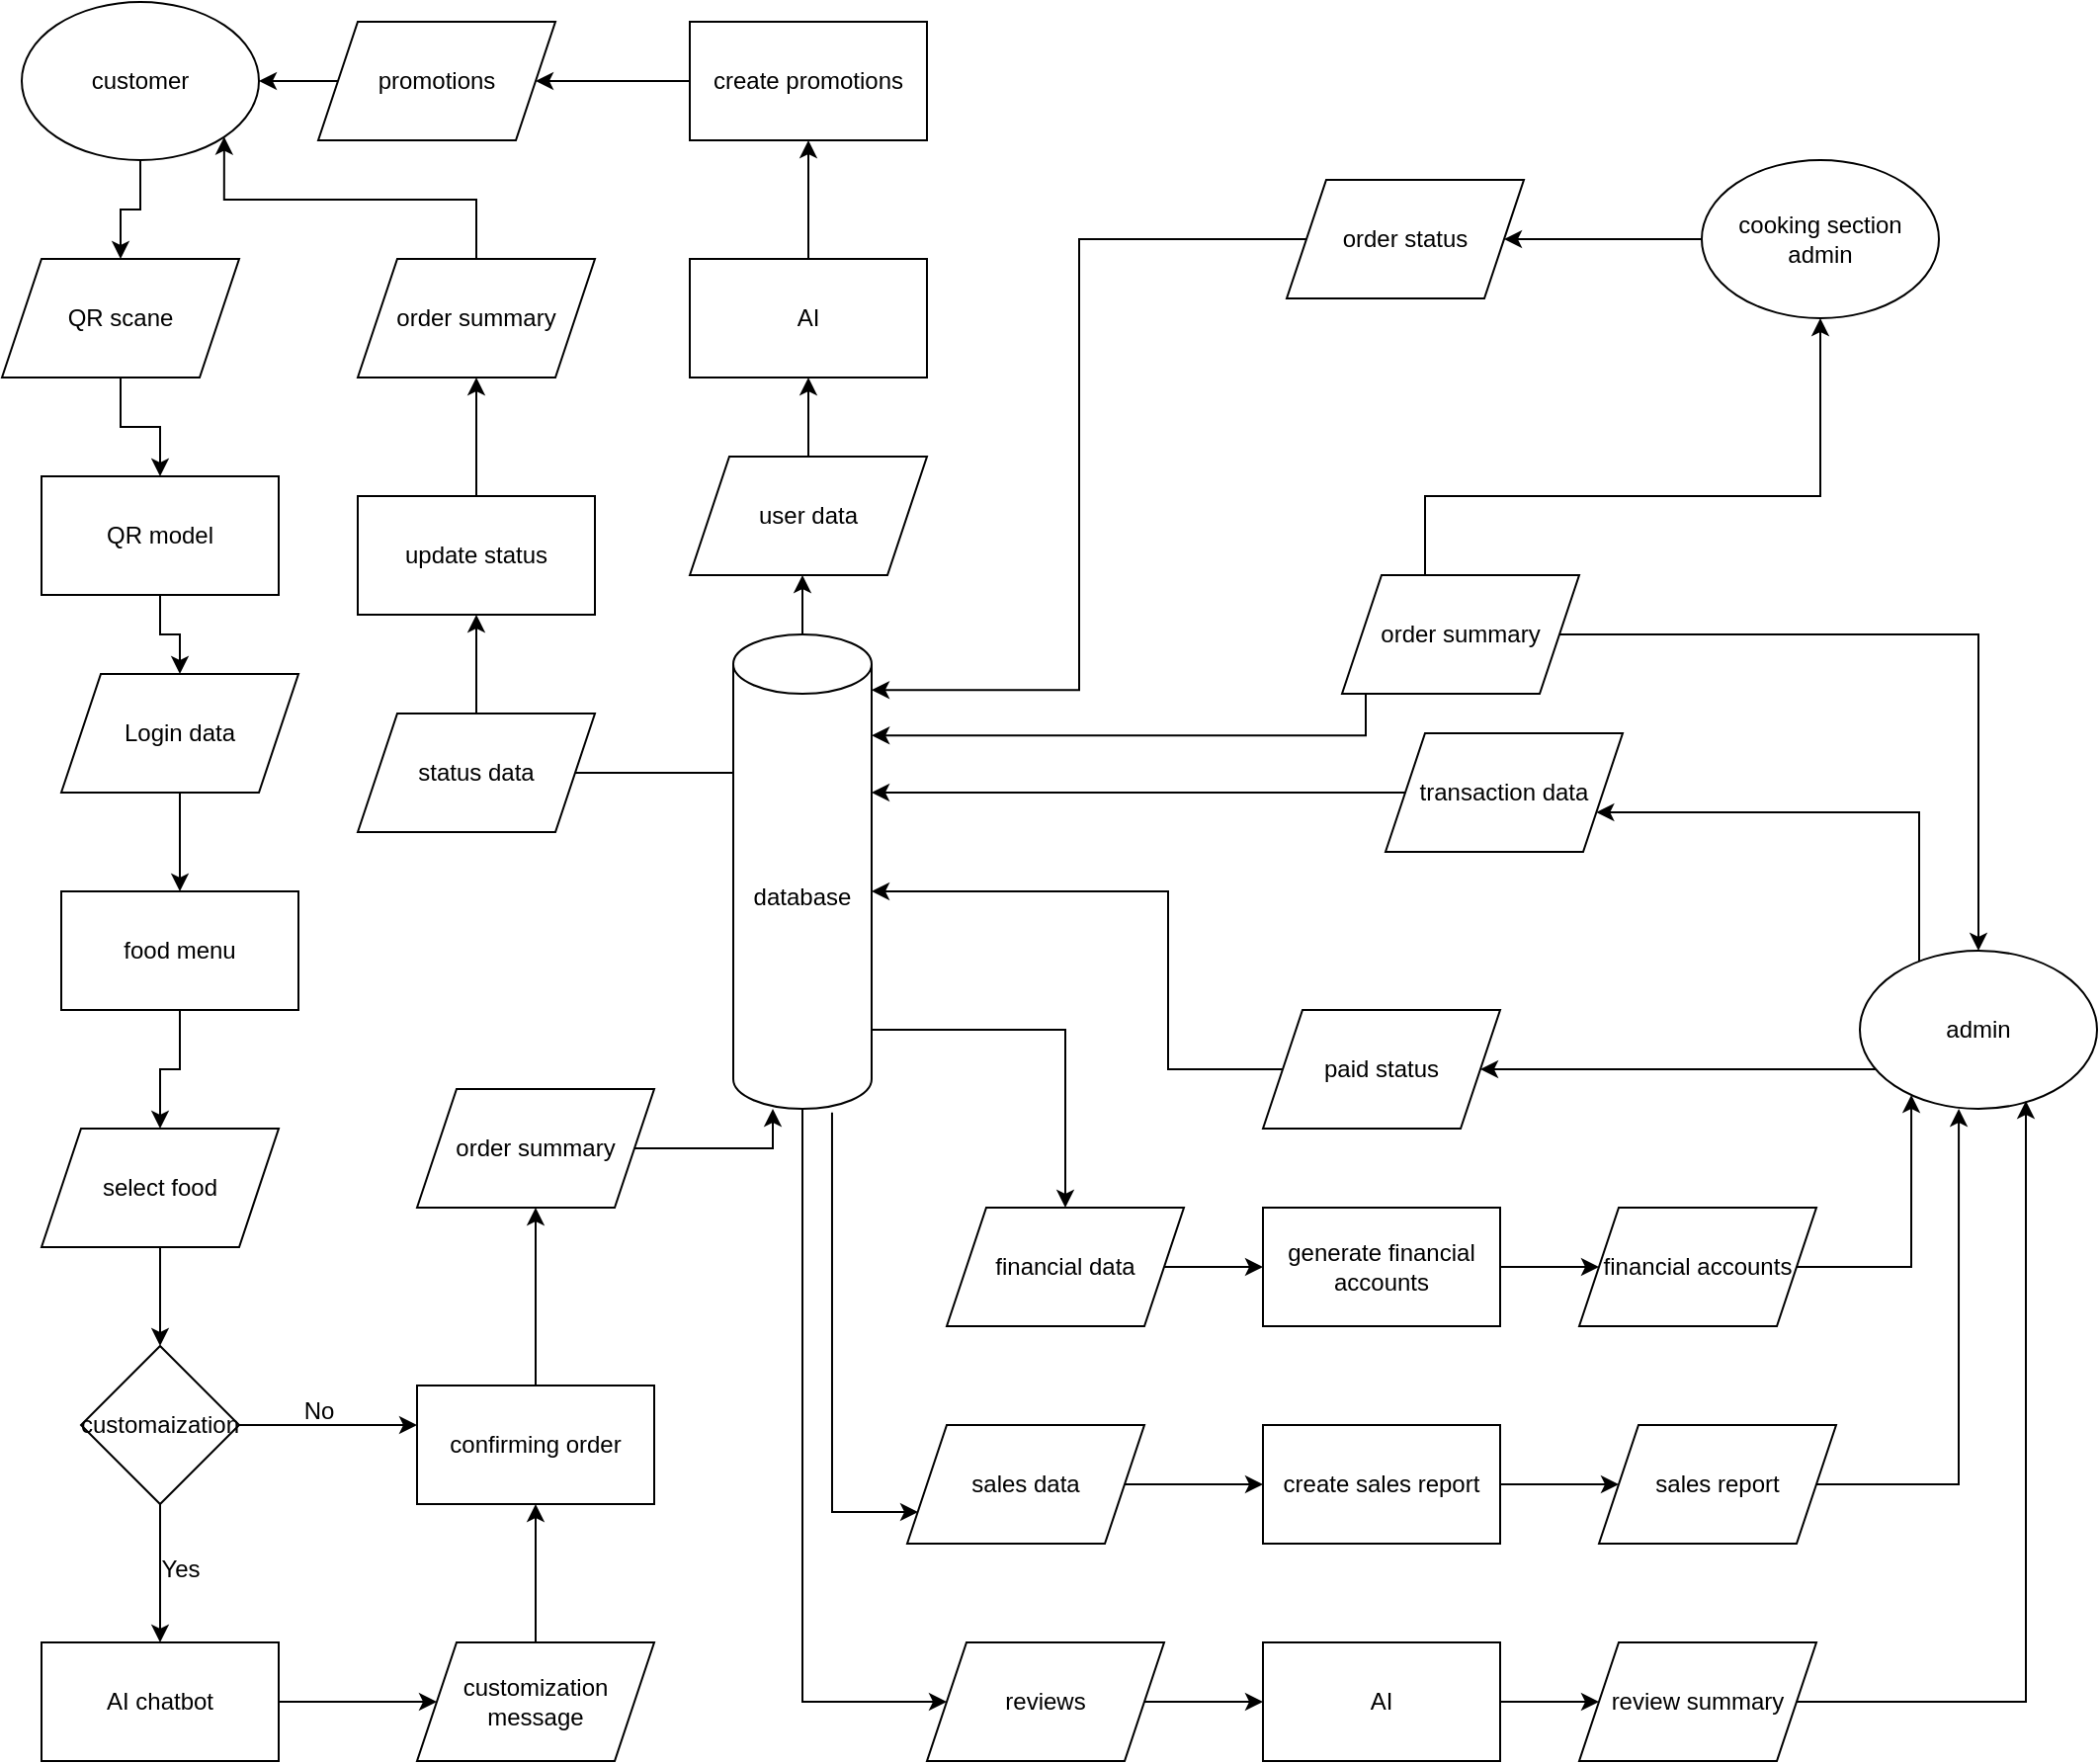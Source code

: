 <mxfile version="28.0.7">
  <diagram name="Page-1" id="G_To-kfEnW1Tt4dK6aYy">
    <mxGraphModel dx="1678" dy="926" grid="1" gridSize="10" guides="1" tooltips="1" connect="1" arrows="1" fold="1" page="1" pageScale="1" pageWidth="1100" pageHeight="850" math="0" shadow="0">
      <root>
        <mxCell id="0" />
        <mxCell id="1" parent="0" />
        <mxCell id="4_LO66A1AGEw9mpRM7PJ-48" value="" style="edgeStyle=orthogonalEdgeStyle;rounded=0;orthogonalLoop=1;jettySize=auto;html=1;" edge="1" parent="1" source="4_LO66A1AGEw9mpRM7PJ-1" target="4_LO66A1AGEw9mpRM7PJ-7">
          <mxGeometry relative="1" as="geometry" />
        </mxCell>
        <mxCell id="4_LO66A1AGEw9mpRM7PJ-1" value="QR model" style="rounded=0;whiteSpace=wrap;html=1;" vertex="1" parent="1">
          <mxGeometry x="30" y="290" width="120" height="60" as="geometry" />
        </mxCell>
        <mxCell id="4_LO66A1AGEw9mpRM7PJ-50" value="" style="edgeStyle=orthogonalEdgeStyle;rounded=0;orthogonalLoop=1;jettySize=auto;html=1;" edge="1" parent="1" source="4_LO66A1AGEw9mpRM7PJ-2" target="4_LO66A1AGEw9mpRM7PJ-8">
          <mxGeometry relative="1" as="geometry" />
        </mxCell>
        <mxCell id="4_LO66A1AGEw9mpRM7PJ-2" value="food menu" style="rounded=0;whiteSpace=wrap;html=1;" vertex="1" parent="1">
          <mxGeometry x="40" y="500" width="120" height="60" as="geometry" />
        </mxCell>
        <mxCell id="4_LO66A1AGEw9mpRM7PJ-61" value="" style="edgeStyle=orthogonalEdgeStyle;rounded=0;orthogonalLoop=1;jettySize=auto;html=1;" edge="1" parent="1" source="4_LO66A1AGEw9mpRM7PJ-3" target="4_LO66A1AGEw9mpRM7PJ-33">
          <mxGeometry relative="1" as="geometry">
            <Array as="points">
              <mxPoint x="900" y="590" />
              <mxPoint x="900" y="590" />
            </Array>
          </mxGeometry>
        </mxCell>
        <mxCell id="4_LO66A1AGEw9mpRM7PJ-96" style="edgeStyle=orthogonalEdgeStyle;rounded=0;orthogonalLoop=1;jettySize=auto;html=1;" edge="1" parent="1" source="4_LO66A1AGEw9mpRM7PJ-3" target="4_LO66A1AGEw9mpRM7PJ-31">
          <mxGeometry relative="1" as="geometry">
            <Array as="points">
              <mxPoint x="980" y="460" />
            </Array>
          </mxGeometry>
        </mxCell>
        <mxCell id="4_LO66A1AGEw9mpRM7PJ-3" value="admin" style="ellipse;whiteSpace=wrap;html=1;" vertex="1" parent="1">
          <mxGeometry x="950" y="530" width="120" height="80" as="geometry" />
        </mxCell>
        <mxCell id="4_LO66A1AGEw9mpRM7PJ-93" style="edgeStyle=orthogonalEdgeStyle;rounded=0;orthogonalLoop=1;jettySize=auto;html=1;entryX=1;entryY=0.5;entryDx=0;entryDy=0;" edge="1" parent="1" source="4_LO66A1AGEw9mpRM7PJ-4" target="4_LO66A1AGEw9mpRM7PJ-17">
          <mxGeometry relative="1" as="geometry" />
        </mxCell>
        <mxCell id="4_LO66A1AGEw9mpRM7PJ-4" value="cooking section admin" style="ellipse;whiteSpace=wrap;html=1;" vertex="1" parent="1">
          <mxGeometry x="870" y="130" width="120" height="80" as="geometry" />
        </mxCell>
        <mxCell id="4_LO66A1AGEw9mpRM7PJ-41" value="" style="edgeStyle=orthogonalEdgeStyle;rounded=0;orthogonalLoop=1;jettySize=auto;html=1;" edge="1" parent="1" source="4_LO66A1AGEw9mpRM7PJ-5" target="4_LO66A1AGEw9mpRM7PJ-14">
          <mxGeometry relative="1" as="geometry">
            <Array as="points">
              <mxPoint x="420" y="300" />
              <mxPoint x="420" y="300" />
            </Array>
          </mxGeometry>
        </mxCell>
        <mxCell id="4_LO66A1AGEw9mpRM7PJ-42" value="" style="edgeStyle=orthogonalEdgeStyle;rounded=0;orthogonalLoop=1;jettySize=auto;html=1;" edge="1" parent="1" source="4_LO66A1AGEw9mpRM7PJ-5" target="4_LO66A1AGEw9mpRM7PJ-35">
          <mxGeometry relative="1" as="geometry">
            <Array as="points">
              <mxPoint x="380" y="425" />
              <mxPoint x="380" y="425" />
            </Array>
          </mxGeometry>
        </mxCell>
        <mxCell id="4_LO66A1AGEw9mpRM7PJ-88" style="edgeStyle=orthogonalEdgeStyle;rounded=0;orthogonalLoop=1;jettySize=auto;html=1;entryX=0;entryY=0.5;entryDx=0;entryDy=0;" edge="1" parent="1" source="4_LO66A1AGEw9mpRM7PJ-5" target="4_LO66A1AGEw9mpRM7PJ-22">
          <mxGeometry relative="1" as="geometry">
            <mxPoint x="415" y="600" as="sourcePoint" />
            <mxPoint x="457.955" y="933.636" as="targetPoint" />
            <Array as="points">
              <mxPoint x="415" y="910" />
            </Array>
          </mxGeometry>
        </mxCell>
        <mxCell id="4_LO66A1AGEw9mpRM7PJ-99" style="edgeStyle=orthogonalEdgeStyle;rounded=0;orthogonalLoop=1;jettySize=auto;html=1;entryX=0;entryY=0.75;entryDx=0;entryDy=0;exitX=0.714;exitY=1.008;exitDx=0;exitDy=0;exitPerimeter=0;" edge="1" parent="1" source="4_LO66A1AGEw9mpRM7PJ-5" target="4_LO66A1AGEw9mpRM7PJ-21">
          <mxGeometry relative="1" as="geometry">
            <Array as="points">
              <mxPoint x="430" y="814" />
              <mxPoint x="474" y="814" />
            </Array>
          </mxGeometry>
        </mxCell>
        <mxCell id="4_LO66A1AGEw9mpRM7PJ-100" style="edgeStyle=orthogonalEdgeStyle;rounded=0;orthogonalLoop=1;jettySize=auto;html=1;" edge="1" parent="1" source="4_LO66A1AGEw9mpRM7PJ-5" target="4_LO66A1AGEw9mpRM7PJ-20">
          <mxGeometry relative="1" as="geometry">
            <Array as="points">
              <mxPoint x="548" y="570" />
            </Array>
          </mxGeometry>
        </mxCell>
        <mxCell id="4_LO66A1AGEw9mpRM7PJ-5" value="database" style="shape=cylinder3;whiteSpace=wrap;html=1;boundedLbl=1;backgroundOutline=1;size=15;" vertex="1" parent="1">
          <mxGeometry x="380" y="370" width="70" height="240" as="geometry" />
        </mxCell>
        <mxCell id="4_LO66A1AGEw9mpRM7PJ-47" value="" style="edgeStyle=orthogonalEdgeStyle;rounded=0;orthogonalLoop=1;jettySize=auto;html=1;" edge="1" parent="1" source="4_LO66A1AGEw9mpRM7PJ-6" target="4_LO66A1AGEw9mpRM7PJ-1">
          <mxGeometry relative="1" as="geometry" />
        </mxCell>
        <mxCell id="4_LO66A1AGEw9mpRM7PJ-6" value="QR scane" style="shape=parallelogram;perimeter=parallelogramPerimeter;whiteSpace=wrap;html=1;fixedSize=1;" vertex="1" parent="1">
          <mxGeometry x="10" y="180" width="120" height="60" as="geometry" />
        </mxCell>
        <mxCell id="4_LO66A1AGEw9mpRM7PJ-49" value="" style="edgeStyle=orthogonalEdgeStyle;rounded=0;orthogonalLoop=1;jettySize=auto;html=1;" edge="1" parent="1" source="4_LO66A1AGEw9mpRM7PJ-7" target="4_LO66A1AGEw9mpRM7PJ-2">
          <mxGeometry relative="1" as="geometry" />
        </mxCell>
        <mxCell id="4_LO66A1AGEw9mpRM7PJ-7" value="Login data" style="shape=parallelogram;perimeter=parallelogramPerimeter;whiteSpace=wrap;html=1;fixedSize=1;" vertex="1" parent="1">
          <mxGeometry x="40" y="390" width="120" height="60" as="geometry" />
        </mxCell>
        <mxCell id="4_LO66A1AGEw9mpRM7PJ-51" value="" style="edgeStyle=orthogonalEdgeStyle;rounded=0;orthogonalLoop=1;jettySize=auto;html=1;" edge="1" parent="1" source="4_LO66A1AGEw9mpRM7PJ-8" target="4_LO66A1AGEw9mpRM7PJ-9">
          <mxGeometry relative="1" as="geometry" />
        </mxCell>
        <mxCell id="4_LO66A1AGEw9mpRM7PJ-8" value="select food" style="shape=parallelogram;perimeter=parallelogramPerimeter;whiteSpace=wrap;html=1;fixedSize=1;" vertex="1" parent="1">
          <mxGeometry x="30" y="620" width="120" height="60" as="geometry" />
        </mxCell>
        <mxCell id="4_LO66A1AGEw9mpRM7PJ-52" value="" style="edgeStyle=orthogonalEdgeStyle;rounded=0;orthogonalLoop=1;jettySize=auto;html=1;" edge="1" parent="1" source="4_LO66A1AGEw9mpRM7PJ-9" target="4_LO66A1AGEw9mpRM7PJ-10">
          <mxGeometry relative="1" as="geometry" />
        </mxCell>
        <mxCell id="4_LO66A1AGEw9mpRM7PJ-53" value="" style="edgeStyle=orthogonalEdgeStyle;rounded=0;orthogonalLoop=1;jettySize=auto;html=1;" edge="1" parent="1" source="4_LO66A1AGEw9mpRM7PJ-9" target="4_LO66A1AGEw9mpRM7PJ-12">
          <mxGeometry relative="1" as="geometry">
            <Array as="points">
              <mxPoint x="200" y="770" />
              <mxPoint x="200" y="770" />
            </Array>
          </mxGeometry>
        </mxCell>
        <mxCell id="4_LO66A1AGEw9mpRM7PJ-9" value="customaization" style="rhombus;whiteSpace=wrap;html=1;" vertex="1" parent="1">
          <mxGeometry x="50" y="730" width="80" height="80" as="geometry" />
        </mxCell>
        <mxCell id="4_LO66A1AGEw9mpRM7PJ-54" value="" style="edgeStyle=orthogonalEdgeStyle;rounded=0;orthogonalLoop=1;jettySize=auto;html=1;" edge="1" parent="1" source="4_LO66A1AGEw9mpRM7PJ-10" target="4_LO66A1AGEw9mpRM7PJ-11">
          <mxGeometry relative="1" as="geometry">
            <Array as="points">
              <mxPoint x="220" y="910" />
              <mxPoint x="220" y="910" />
            </Array>
          </mxGeometry>
        </mxCell>
        <mxCell id="4_LO66A1AGEw9mpRM7PJ-10" value="AI chatbot" style="rounded=0;whiteSpace=wrap;html=1;" vertex="1" parent="1">
          <mxGeometry x="30" y="880" width="120" height="60" as="geometry" />
        </mxCell>
        <mxCell id="4_LO66A1AGEw9mpRM7PJ-55" value="" style="edgeStyle=orthogonalEdgeStyle;rounded=0;orthogonalLoop=1;jettySize=auto;html=1;" edge="1" parent="1" source="4_LO66A1AGEw9mpRM7PJ-11" target="4_LO66A1AGEw9mpRM7PJ-12">
          <mxGeometry relative="1" as="geometry" />
        </mxCell>
        <mxCell id="4_LO66A1AGEw9mpRM7PJ-11" value="customization message" style="shape=parallelogram;perimeter=parallelogramPerimeter;whiteSpace=wrap;html=1;fixedSize=1;" vertex="1" parent="1">
          <mxGeometry x="220" y="880" width="120" height="60" as="geometry" />
        </mxCell>
        <mxCell id="4_LO66A1AGEw9mpRM7PJ-56" value="" style="edgeStyle=orthogonalEdgeStyle;rounded=0;orthogonalLoop=1;jettySize=auto;html=1;" edge="1" parent="1" source="4_LO66A1AGEw9mpRM7PJ-12" target="4_LO66A1AGEw9mpRM7PJ-13">
          <mxGeometry relative="1" as="geometry" />
        </mxCell>
        <mxCell id="4_LO66A1AGEw9mpRM7PJ-12" value="confirming order" style="rounded=0;whiteSpace=wrap;html=1;" vertex="1" parent="1">
          <mxGeometry x="220" y="750" width="120" height="60" as="geometry" />
        </mxCell>
        <mxCell id="4_LO66A1AGEw9mpRM7PJ-57" value="" style="edgeStyle=orthogonalEdgeStyle;rounded=0;orthogonalLoop=1;jettySize=auto;html=1;" edge="1" parent="1" source="4_LO66A1AGEw9mpRM7PJ-13" target="4_LO66A1AGEw9mpRM7PJ-5">
          <mxGeometry relative="1" as="geometry">
            <Array as="points">
              <mxPoint x="400" y="630" />
            </Array>
          </mxGeometry>
        </mxCell>
        <mxCell id="4_LO66A1AGEw9mpRM7PJ-13" value="order summary" style="shape=parallelogram;perimeter=parallelogramPerimeter;whiteSpace=wrap;html=1;fixedSize=1;" vertex="1" parent="1">
          <mxGeometry x="220" y="600" width="120" height="60" as="geometry" />
        </mxCell>
        <mxCell id="4_LO66A1AGEw9mpRM7PJ-37" value="" style="edgeStyle=orthogonalEdgeStyle;rounded=0;orthogonalLoop=1;jettySize=auto;html=1;" edge="1" parent="1" source="4_LO66A1AGEw9mpRM7PJ-14" target="4_LO66A1AGEw9mpRM7PJ-15">
          <mxGeometry relative="1" as="geometry" />
        </mxCell>
        <mxCell id="4_LO66A1AGEw9mpRM7PJ-14" value="user data" style="shape=parallelogram;perimeter=parallelogramPerimeter;whiteSpace=wrap;html=1;fixedSize=1;" vertex="1" parent="1">
          <mxGeometry x="358" y="280" width="120" height="60" as="geometry" />
        </mxCell>
        <mxCell id="4_LO66A1AGEw9mpRM7PJ-38" value="" style="edgeStyle=orthogonalEdgeStyle;rounded=0;orthogonalLoop=1;jettySize=auto;html=1;" edge="1" parent="1" source="4_LO66A1AGEw9mpRM7PJ-15" target="4_LO66A1AGEw9mpRM7PJ-36">
          <mxGeometry relative="1" as="geometry" />
        </mxCell>
        <mxCell id="4_LO66A1AGEw9mpRM7PJ-15" value="AI" style="rounded=0;whiteSpace=wrap;html=1;" vertex="1" parent="1">
          <mxGeometry x="358" y="180" width="120" height="60" as="geometry" />
        </mxCell>
        <mxCell id="4_LO66A1AGEw9mpRM7PJ-40" value="" style="edgeStyle=orthogonalEdgeStyle;rounded=0;orthogonalLoop=1;jettySize=auto;html=1;" edge="1" parent="1" source="4_LO66A1AGEw9mpRM7PJ-16" target="4_LO66A1AGEw9mpRM7PJ-23">
          <mxGeometry relative="1" as="geometry" />
        </mxCell>
        <mxCell id="4_LO66A1AGEw9mpRM7PJ-16" value="promotions" style="shape=parallelogram;perimeter=parallelogramPerimeter;whiteSpace=wrap;html=1;fixedSize=1;" vertex="1" parent="1">
          <mxGeometry x="170" y="60" width="120" height="60" as="geometry" />
        </mxCell>
        <mxCell id="4_LO66A1AGEw9mpRM7PJ-17" value="order status" style="shape=parallelogram;perimeter=parallelogramPerimeter;whiteSpace=wrap;html=1;fixedSize=1;" vertex="1" parent="1">
          <mxGeometry x="660" y="140" width="120" height="60" as="geometry" />
        </mxCell>
        <mxCell id="4_LO66A1AGEw9mpRM7PJ-58" value="" style="edgeStyle=orthogonalEdgeStyle;rounded=0;orthogonalLoop=1;jettySize=auto;html=1;entryX=1.001;entryY=0.213;entryDx=0;entryDy=0;entryPerimeter=0;" edge="1" parent="1" source="4_LO66A1AGEw9mpRM7PJ-18" target="4_LO66A1AGEw9mpRM7PJ-5">
          <mxGeometry relative="1" as="geometry">
            <Array as="points">
              <mxPoint x="700" y="421" />
            </Array>
          </mxGeometry>
        </mxCell>
        <mxCell id="4_LO66A1AGEw9mpRM7PJ-59" value="" style="edgeStyle=orthogonalEdgeStyle;rounded=0;orthogonalLoop=1;jettySize=auto;html=1;entryX=0.5;entryY=0;entryDx=0;entryDy=0;" edge="1" parent="1" source="4_LO66A1AGEw9mpRM7PJ-18" target="4_LO66A1AGEw9mpRM7PJ-3">
          <mxGeometry relative="1" as="geometry" />
        </mxCell>
        <mxCell id="4_LO66A1AGEw9mpRM7PJ-60" value="" style="edgeStyle=orthogonalEdgeStyle;rounded=0;orthogonalLoop=1;jettySize=auto;html=1;entryX=0.5;entryY=1;entryDx=0;entryDy=0;" edge="1" parent="1" source="4_LO66A1AGEw9mpRM7PJ-18" target="4_LO66A1AGEw9mpRM7PJ-4">
          <mxGeometry relative="1" as="geometry">
            <Array as="points">
              <mxPoint x="730" y="300" />
              <mxPoint x="930" y="300" />
            </Array>
          </mxGeometry>
        </mxCell>
        <mxCell id="4_LO66A1AGEw9mpRM7PJ-18" value="order summary" style="shape=parallelogram;perimeter=parallelogramPerimeter;whiteSpace=wrap;html=1;fixedSize=1;" vertex="1" parent="1">
          <mxGeometry x="688" y="340" width="120" height="60" as="geometry" />
        </mxCell>
        <mxCell id="4_LO66A1AGEw9mpRM7PJ-45" value="" style="edgeStyle=orthogonalEdgeStyle;rounded=0;orthogonalLoop=1;jettySize=auto;html=1;entryX=1;entryY=1;entryDx=0;entryDy=0;" edge="1" parent="1" source="4_LO66A1AGEw9mpRM7PJ-19" target="4_LO66A1AGEw9mpRM7PJ-23">
          <mxGeometry relative="1" as="geometry">
            <Array as="points">
              <mxPoint x="250" y="150" />
              <mxPoint x="122" y="150" />
            </Array>
          </mxGeometry>
        </mxCell>
        <mxCell id="4_LO66A1AGEw9mpRM7PJ-19" value="order summary" style="shape=parallelogram;perimeter=parallelogramPerimeter;whiteSpace=wrap;html=1;fixedSize=1;" vertex="1" parent="1">
          <mxGeometry x="190" y="180" width="120" height="60" as="geometry" />
        </mxCell>
        <mxCell id="4_LO66A1AGEw9mpRM7PJ-81" style="edgeStyle=orthogonalEdgeStyle;rounded=0;orthogonalLoop=1;jettySize=auto;html=1;entryX=0;entryY=0.5;entryDx=0;entryDy=0;" edge="1" parent="1" source="4_LO66A1AGEw9mpRM7PJ-20" target="4_LO66A1AGEw9mpRM7PJ-24">
          <mxGeometry relative="1" as="geometry">
            <mxPoint x="638" y="700" as="targetPoint" />
          </mxGeometry>
        </mxCell>
        <mxCell id="4_LO66A1AGEw9mpRM7PJ-20" value="financial data" style="shape=parallelogram;perimeter=parallelogramPerimeter;whiteSpace=wrap;html=1;fixedSize=1;" vertex="1" parent="1">
          <mxGeometry x="488" y="660" width="120" height="60" as="geometry" />
        </mxCell>
        <mxCell id="4_LO66A1AGEw9mpRM7PJ-85" style="edgeStyle=orthogonalEdgeStyle;rounded=0;orthogonalLoop=1;jettySize=auto;html=1;" edge="1" parent="1" source="4_LO66A1AGEw9mpRM7PJ-21" target="4_LO66A1AGEw9mpRM7PJ-26">
          <mxGeometry relative="1" as="geometry" />
        </mxCell>
        <mxCell id="4_LO66A1AGEw9mpRM7PJ-21" value="sales data" style="shape=parallelogram;perimeter=parallelogramPerimeter;whiteSpace=wrap;html=1;fixedSize=1;" vertex="1" parent="1">
          <mxGeometry x="468" y="770" width="120" height="60" as="geometry" />
        </mxCell>
        <mxCell id="4_LO66A1AGEw9mpRM7PJ-89" style="edgeStyle=orthogonalEdgeStyle;rounded=0;orthogonalLoop=1;jettySize=auto;html=1;entryX=0;entryY=0.5;entryDx=0;entryDy=0;" edge="1" parent="1" source="4_LO66A1AGEw9mpRM7PJ-22" target="4_LO66A1AGEw9mpRM7PJ-29">
          <mxGeometry relative="1" as="geometry" />
        </mxCell>
        <mxCell id="4_LO66A1AGEw9mpRM7PJ-22" value="reviews" style="shape=parallelogram;perimeter=parallelogramPerimeter;whiteSpace=wrap;html=1;fixedSize=1;" vertex="1" parent="1">
          <mxGeometry x="478" y="880" width="120" height="60" as="geometry" />
        </mxCell>
        <mxCell id="4_LO66A1AGEw9mpRM7PJ-46" value="" style="edgeStyle=orthogonalEdgeStyle;rounded=0;orthogonalLoop=1;jettySize=auto;html=1;" edge="1" parent="1" source="4_LO66A1AGEw9mpRM7PJ-23" target="4_LO66A1AGEw9mpRM7PJ-6">
          <mxGeometry relative="1" as="geometry" />
        </mxCell>
        <mxCell id="4_LO66A1AGEw9mpRM7PJ-23" value="customer" style="ellipse;whiteSpace=wrap;html=1;" vertex="1" parent="1">
          <mxGeometry x="20" y="50" width="120" height="80" as="geometry" />
        </mxCell>
        <mxCell id="4_LO66A1AGEw9mpRM7PJ-82" style="edgeStyle=orthogonalEdgeStyle;rounded=0;orthogonalLoop=1;jettySize=auto;html=1;entryX=0;entryY=0.5;entryDx=0;entryDy=0;" edge="1" parent="1" source="4_LO66A1AGEw9mpRM7PJ-24" target="4_LO66A1AGEw9mpRM7PJ-25">
          <mxGeometry relative="1" as="geometry" />
        </mxCell>
        <mxCell id="4_LO66A1AGEw9mpRM7PJ-24" value="generate financial accounts" style="rounded=0;whiteSpace=wrap;html=1;" vertex="1" parent="1">
          <mxGeometry x="648" y="660" width="120" height="60" as="geometry" />
        </mxCell>
        <mxCell id="4_LO66A1AGEw9mpRM7PJ-25" value="financial accounts" style="shape=parallelogram;perimeter=parallelogramPerimeter;whiteSpace=wrap;html=1;fixedSize=1;" vertex="1" parent="1">
          <mxGeometry x="808" y="660" width="120" height="60" as="geometry" />
        </mxCell>
        <mxCell id="4_LO66A1AGEw9mpRM7PJ-86" style="edgeStyle=orthogonalEdgeStyle;rounded=0;orthogonalLoop=1;jettySize=auto;html=1;" edge="1" parent="1" source="4_LO66A1AGEw9mpRM7PJ-26" target="4_LO66A1AGEw9mpRM7PJ-27">
          <mxGeometry relative="1" as="geometry" />
        </mxCell>
        <mxCell id="4_LO66A1AGEw9mpRM7PJ-26" value="create sales report" style="rounded=0;whiteSpace=wrap;html=1;" vertex="1" parent="1">
          <mxGeometry x="648" y="770" width="120" height="60" as="geometry" />
        </mxCell>
        <mxCell id="4_LO66A1AGEw9mpRM7PJ-27" value="sales report" style="shape=parallelogram;perimeter=parallelogramPerimeter;whiteSpace=wrap;html=1;fixedSize=1;" vertex="1" parent="1">
          <mxGeometry x="818" y="770" width="120" height="60" as="geometry" />
        </mxCell>
        <mxCell id="4_LO66A1AGEw9mpRM7PJ-90" style="edgeStyle=orthogonalEdgeStyle;rounded=0;orthogonalLoop=1;jettySize=auto;html=1;entryX=0;entryY=0.5;entryDx=0;entryDy=0;" edge="1" parent="1" source="4_LO66A1AGEw9mpRM7PJ-29" target="4_LO66A1AGEw9mpRM7PJ-30">
          <mxGeometry relative="1" as="geometry" />
        </mxCell>
        <mxCell id="4_LO66A1AGEw9mpRM7PJ-29" value="AI" style="rounded=0;whiteSpace=wrap;html=1;" vertex="1" parent="1">
          <mxGeometry x="648" y="880" width="120" height="60" as="geometry" />
        </mxCell>
        <mxCell id="4_LO66A1AGEw9mpRM7PJ-30" value="review summary" style="shape=parallelogram;perimeter=parallelogramPerimeter;whiteSpace=wrap;html=1;fixedSize=1;" vertex="1" parent="1">
          <mxGeometry x="808" y="880" width="120" height="60" as="geometry" />
        </mxCell>
        <mxCell id="4_LO66A1AGEw9mpRM7PJ-67" value="" style="edgeStyle=orthogonalEdgeStyle;rounded=0;orthogonalLoop=1;jettySize=auto;html=1;" edge="1" parent="1" source="4_LO66A1AGEw9mpRM7PJ-31" target="4_LO66A1AGEw9mpRM7PJ-5">
          <mxGeometry relative="1" as="geometry">
            <Array as="points">
              <mxPoint x="790" y="460" />
            </Array>
          </mxGeometry>
        </mxCell>
        <mxCell id="4_LO66A1AGEw9mpRM7PJ-31" value="transaction data" style="shape=parallelogram;perimeter=parallelogramPerimeter;whiteSpace=wrap;html=1;fixedSize=1;" vertex="1" parent="1">
          <mxGeometry x="710" y="420" width="120" height="60" as="geometry" />
        </mxCell>
        <mxCell id="4_LO66A1AGEw9mpRM7PJ-62" value="" style="edgeStyle=orthogonalEdgeStyle;rounded=0;orthogonalLoop=1;jettySize=auto;html=1;exitX=0;exitY=0.5;exitDx=0;exitDy=0;" edge="1" parent="1" source="4_LO66A1AGEw9mpRM7PJ-33" target="4_LO66A1AGEw9mpRM7PJ-5">
          <mxGeometry relative="1" as="geometry">
            <mxPoint x="600" y="435" as="sourcePoint" />
            <mxPoint x="450" y="415" as="targetPoint" />
            <Array as="points">
              <mxPoint x="600" y="590" />
              <mxPoint x="600" y="500" />
            </Array>
          </mxGeometry>
        </mxCell>
        <mxCell id="4_LO66A1AGEw9mpRM7PJ-33" value="paid status" style="shape=parallelogram;perimeter=parallelogramPerimeter;whiteSpace=wrap;html=1;fixedSize=1;" vertex="1" parent="1">
          <mxGeometry x="648" y="560" width="120" height="60" as="geometry" />
        </mxCell>
        <mxCell id="4_LO66A1AGEw9mpRM7PJ-44" value="" style="edgeStyle=orthogonalEdgeStyle;rounded=0;orthogonalLoop=1;jettySize=auto;html=1;" edge="1" parent="1" source="4_LO66A1AGEw9mpRM7PJ-34" target="4_LO66A1AGEw9mpRM7PJ-19">
          <mxGeometry relative="1" as="geometry" />
        </mxCell>
        <mxCell id="4_LO66A1AGEw9mpRM7PJ-34" value="update status" style="rounded=0;whiteSpace=wrap;html=1;" vertex="1" parent="1">
          <mxGeometry x="190" y="300" width="120" height="60" as="geometry" />
        </mxCell>
        <mxCell id="4_LO66A1AGEw9mpRM7PJ-43" value="" style="edgeStyle=orthogonalEdgeStyle;rounded=0;orthogonalLoop=1;jettySize=auto;html=1;" edge="1" parent="1" source="4_LO66A1AGEw9mpRM7PJ-35" target="4_LO66A1AGEw9mpRM7PJ-34">
          <mxGeometry relative="1" as="geometry" />
        </mxCell>
        <mxCell id="4_LO66A1AGEw9mpRM7PJ-35" value="status data" style="shape=parallelogram;perimeter=parallelogramPerimeter;whiteSpace=wrap;html=1;fixedSize=1;" vertex="1" parent="1">
          <mxGeometry x="190" y="410" width="120" height="60" as="geometry" />
        </mxCell>
        <mxCell id="4_LO66A1AGEw9mpRM7PJ-39" value="" style="edgeStyle=orthogonalEdgeStyle;rounded=0;orthogonalLoop=1;jettySize=auto;html=1;" edge="1" parent="1" source="4_LO66A1AGEw9mpRM7PJ-36" target="4_LO66A1AGEw9mpRM7PJ-16">
          <mxGeometry relative="1" as="geometry" />
        </mxCell>
        <mxCell id="4_LO66A1AGEw9mpRM7PJ-36" value="create promotions" style="rounded=0;whiteSpace=wrap;html=1;" vertex="1" parent="1">
          <mxGeometry x="358" y="60" width="120" height="60" as="geometry" />
        </mxCell>
        <mxCell id="4_LO66A1AGEw9mpRM7PJ-83" style="edgeStyle=orthogonalEdgeStyle;rounded=0;orthogonalLoop=1;jettySize=auto;html=1;entryX=0.217;entryY=0.913;entryDx=0;entryDy=0;entryPerimeter=0;" edge="1" parent="1" source="4_LO66A1AGEw9mpRM7PJ-25" target="4_LO66A1AGEw9mpRM7PJ-3">
          <mxGeometry relative="1" as="geometry">
            <mxPoint x="975" y="618" as="targetPoint" />
          </mxGeometry>
        </mxCell>
        <mxCell id="4_LO66A1AGEw9mpRM7PJ-87" style="edgeStyle=orthogonalEdgeStyle;rounded=0;orthogonalLoop=1;jettySize=auto;html=1;entryX=0.417;entryY=1;entryDx=0;entryDy=0;entryPerimeter=0;" edge="1" parent="1" source="4_LO66A1AGEw9mpRM7PJ-27" target="4_LO66A1AGEw9mpRM7PJ-3">
          <mxGeometry relative="1" as="geometry">
            <mxPoint x="993.96" y="622" as="targetPoint" />
          </mxGeometry>
        </mxCell>
        <mxCell id="4_LO66A1AGEw9mpRM7PJ-91" style="edgeStyle=orthogonalEdgeStyle;rounded=0;orthogonalLoop=1;jettySize=auto;html=1;entryX=0.7;entryY=0.95;entryDx=0;entryDy=0;entryPerimeter=0;" edge="1" parent="1" source="4_LO66A1AGEw9mpRM7PJ-30" target="4_LO66A1AGEw9mpRM7PJ-3">
          <mxGeometry relative="1" as="geometry">
            <mxPoint x="1026.96" y="619.04" as="targetPoint" />
          </mxGeometry>
        </mxCell>
        <mxCell id="4_LO66A1AGEw9mpRM7PJ-94" style="edgeStyle=orthogonalEdgeStyle;rounded=0;orthogonalLoop=1;jettySize=auto;html=1;entryX=1;entryY=0.117;entryDx=0;entryDy=0;entryPerimeter=0;" edge="1" parent="1" source="4_LO66A1AGEw9mpRM7PJ-17" target="4_LO66A1AGEw9mpRM7PJ-5">
          <mxGeometry relative="1" as="geometry" />
        </mxCell>
        <mxCell id="4_LO66A1AGEw9mpRM7PJ-101" value="No" style="text;html=1;align=center;verticalAlign=middle;resizable=0;points=[];autosize=1;strokeColor=none;fillColor=none;" vertex="1" parent="1">
          <mxGeometry x="150" y="748" width="40" height="30" as="geometry" />
        </mxCell>
        <mxCell id="4_LO66A1AGEw9mpRM7PJ-102" value="Yes" style="text;html=1;align=center;verticalAlign=middle;resizable=0;points=[];autosize=1;strokeColor=none;fillColor=none;" vertex="1" parent="1">
          <mxGeometry x="80" y="828" width="40" height="30" as="geometry" />
        </mxCell>
      </root>
    </mxGraphModel>
  </diagram>
</mxfile>
